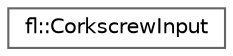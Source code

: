 digraph "Graphical Class Hierarchy"
{
 // INTERACTIVE_SVG=YES
 // LATEX_PDF_SIZE
  bgcolor="transparent";
  edge [fontname=Helvetica,fontsize=10,labelfontname=Helvetica,labelfontsize=10];
  node [fontname=Helvetica,fontsize=10,shape=box,height=0.2,width=0.4];
  rankdir="LR";
  Node0 [id="Node000000",label="fl::CorkscrewInput",height=0.2,width=0.4,color="grey40", fillcolor="white", style="filled",URL="$d6/d7c/structfl_1_1_corkscrew_input.html",tooltip="Generates a mapping from corkscrew to cylindrical coordinates."];
}
